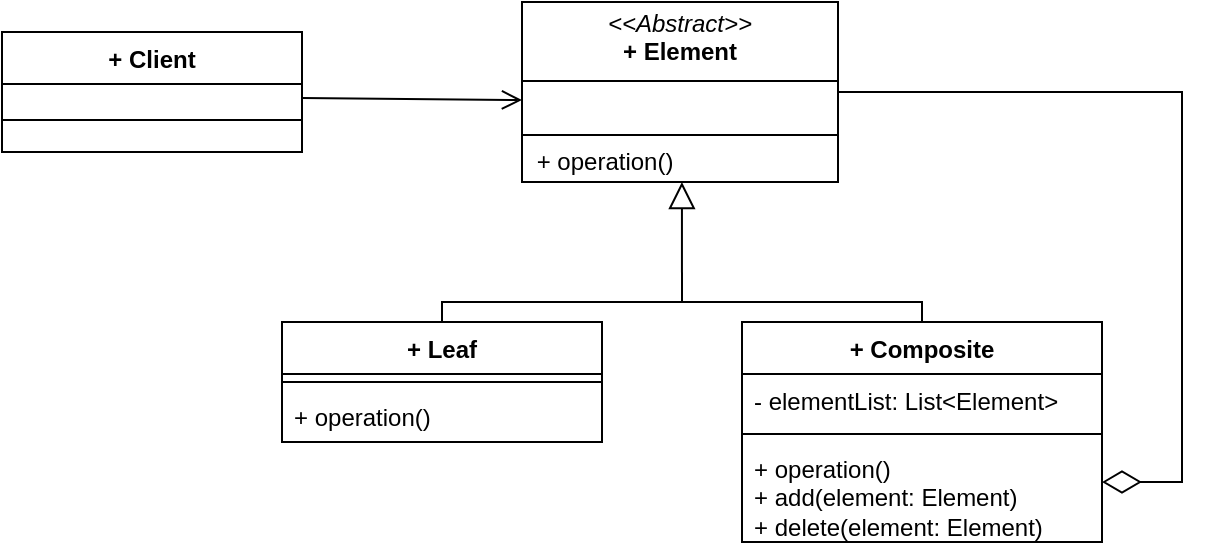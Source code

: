 <mxfile version="26.0.16">
  <diagram name="Page-1" id="Q5TdvnYj3OLMtnw9kkKN">
    <mxGraphModel dx="1043" dy="305" grid="1" gridSize="10" guides="1" tooltips="1" connect="1" arrows="1" fold="1" page="1" pageScale="1" pageWidth="570" pageHeight="940" math="0" shadow="0">
      <root>
        <mxCell id="0" />
        <mxCell id="1" parent="0" />
        <mxCell id="ACRCxIwSQY8OoluMufxe-5" value="+ Leaf" style="swimlane;fontStyle=1;align=center;verticalAlign=top;childLayout=stackLayout;horizontal=1;startSize=26;horizontalStack=0;resizeParent=1;resizeParentMax=0;resizeLast=0;collapsible=1;marginBottom=0;whiteSpace=wrap;html=1;" parent="1" vertex="1">
          <mxGeometry x="80" y="320" width="160" height="60" as="geometry" />
        </mxCell>
        <mxCell id="ACRCxIwSQY8OoluMufxe-7" value="" style="line;strokeWidth=1;fillColor=none;align=left;verticalAlign=middle;spacingTop=-1;spacingLeft=3;spacingRight=3;rotatable=0;labelPosition=right;points=[];portConstraint=eastwest;strokeColor=inherit;" parent="ACRCxIwSQY8OoluMufxe-5" vertex="1">
          <mxGeometry y="26" width="160" height="8" as="geometry" />
        </mxCell>
        <mxCell id="ACRCxIwSQY8OoluMufxe-8" value="+ operation()" style="text;strokeColor=none;fillColor=none;align=left;verticalAlign=top;spacingLeft=4;spacingRight=4;overflow=hidden;rotatable=0;points=[[0,0.5],[1,0.5]];portConstraint=eastwest;whiteSpace=wrap;html=1;" parent="ACRCxIwSQY8OoluMufxe-5" vertex="1">
          <mxGeometry y="34" width="160" height="26" as="geometry" />
        </mxCell>
        <mxCell id="ACRCxIwSQY8OoluMufxe-9" value="+ Composite" style="swimlane;fontStyle=1;align=center;verticalAlign=top;childLayout=stackLayout;horizontal=1;startSize=26;horizontalStack=0;resizeParent=1;resizeParentMax=0;resizeLast=0;collapsible=1;marginBottom=0;whiteSpace=wrap;html=1;" parent="1" vertex="1">
          <mxGeometry x="310" y="320" width="180" height="110" as="geometry" />
        </mxCell>
        <mxCell id="ACRCxIwSQY8OoluMufxe-10" value="- elementList: List&amp;lt;Element&amp;gt;" style="text;strokeColor=none;fillColor=none;align=left;verticalAlign=top;spacingLeft=4;spacingRight=4;overflow=hidden;rotatable=0;points=[[0,0.5],[1,0.5]];portConstraint=eastwest;whiteSpace=wrap;html=1;" parent="ACRCxIwSQY8OoluMufxe-9" vertex="1">
          <mxGeometry y="26" width="180" height="26" as="geometry" />
        </mxCell>
        <mxCell id="ACRCxIwSQY8OoluMufxe-11" value="" style="line;strokeWidth=1;fillColor=none;align=left;verticalAlign=middle;spacingTop=-1;spacingLeft=3;spacingRight=3;rotatable=0;labelPosition=right;points=[];portConstraint=eastwest;strokeColor=inherit;" parent="ACRCxIwSQY8OoluMufxe-9" vertex="1">
          <mxGeometry y="52" width="180" height="8" as="geometry" />
        </mxCell>
        <mxCell id="ACRCxIwSQY8OoluMufxe-12" value="+ operation()&lt;div&gt;+ add(element: Element)&lt;/div&gt;&lt;div&gt;+ delete(element: Element)&lt;/div&gt;" style="text;strokeColor=none;fillColor=none;align=left;verticalAlign=top;spacingLeft=4;spacingRight=4;overflow=hidden;rotatable=0;points=[[0,0.5],[1,0.5]];portConstraint=eastwest;whiteSpace=wrap;html=1;" parent="ACRCxIwSQY8OoluMufxe-9" vertex="1">
          <mxGeometry y="60" width="180" height="50" as="geometry" />
        </mxCell>
        <mxCell id="ACRCxIwSQY8OoluMufxe-14" value="" style="html=1;verticalAlign=bottom;labelBackgroundColor=none;endArrow=block;endFill=0;rounded=0;startSize=6;endSize=11;entryX=0.506;entryY=1;entryDx=0;entryDy=0;entryPerimeter=0;" parent="1" edge="1" target="PLIJrX_jyr7ohbHn9DBS-1">
          <mxGeometry width="160" relative="1" as="geometry">
            <mxPoint x="280" y="310" as="sourcePoint" />
            <mxPoint x="280" y="280" as="targetPoint" />
          </mxGeometry>
        </mxCell>
        <mxCell id="ACRCxIwSQY8OoluMufxe-15" value="" style="html=1;verticalAlign=bottom;labelBackgroundColor=none;endArrow=none;endFill=0;rounded=0;" parent="1" edge="1">
          <mxGeometry width="160" relative="1" as="geometry">
            <mxPoint x="160" y="310" as="sourcePoint" />
            <mxPoint x="280.5" y="310" as="targetPoint" />
          </mxGeometry>
        </mxCell>
        <mxCell id="ACRCxIwSQY8OoluMufxe-16" value="" style="html=1;verticalAlign=bottom;labelBackgroundColor=none;endArrow=none;endFill=0;rounded=0;" parent="1" edge="1">
          <mxGeometry width="160" relative="1" as="geometry">
            <mxPoint x="278" y="310" as="sourcePoint" />
            <mxPoint x="400" y="310" as="targetPoint" />
          </mxGeometry>
        </mxCell>
        <mxCell id="ACRCxIwSQY8OoluMufxe-18" value="" style="html=1;verticalAlign=bottom;labelBackgroundColor=none;endArrow=none;endFill=0;rounded=0;" parent="1" edge="1">
          <mxGeometry width="160" relative="1" as="geometry">
            <mxPoint x="160" y="320" as="sourcePoint" />
            <mxPoint x="160" y="309.5" as="targetPoint" />
          </mxGeometry>
        </mxCell>
        <mxCell id="ACRCxIwSQY8OoluMufxe-19" value="" style="html=1;verticalAlign=bottom;labelBackgroundColor=none;endArrow=none;endFill=0;rounded=0;" parent="1" edge="1">
          <mxGeometry width="160" relative="1" as="geometry">
            <mxPoint x="400" y="320" as="sourcePoint" />
            <mxPoint x="400" y="309.5" as="targetPoint" />
          </mxGeometry>
        </mxCell>
        <mxCell id="ACRCxIwSQY8OoluMufxe-20" style="edgeStyle=orthogonalEdgeStyle;rounded=0;orthogonalLoop=1;jettySize=auto;html=1;entryX=1;entryY=0.4;entryDx=0;entryDy=0;entryPerimeter=0;endArrow=diamondThin;endFill=0;endSize=17;exitX=1;exitY=0.5;exitDx=0;exitDy=0;" parent="1" source="PLIJrX_jyr7ohbHn9DBS-1" target="ACRCxIwSQY8OoluMufxe-12" edge="1">
          <mxGeometry relative="1" as="geometry">
            <mxPoint x="360" y="267" as="sourcePoint" />
            <Array as="points">
              <mxPoint x="530" y="205" />
              <mxPoint x="530" y="400" />
            </Array>
          </mxGeometry>
        </mxCell>
        <mxCell id="qnuIpuqWgv84nEFk0niO-4" value="" style="endArrow=open;html=1;rounded=0;endFill=0;endSize=8;entryX=0;entryY=0.545;entryDx=0;entryDy=0;exitX=1;exitY=0.5;exitDx=0;exitDy=0;entryPerimeter=0;" parent="1" target="PLIJrX_jyr7ohbHn9DBS-1" edge="1" source="o_QWFzV4ntqTe1NBtAjk-2">
          <mxGeometry width="50" height="50" relative="1" as="geometry">
            <mxPoint x="100" y="250" as="sourcePoint" />
            <mxPoint x="200" y="250" as="targetPoint" />
          </mxGeometry>
        </mxCell>
        <mxCell id="o_QWFzV4ntqTe1NBtAjk-1" value="+ Client" style="swimlane;fontStyle=1;align=center;verticalAlign=top;childLayout=stackLayout;horizontal=1;startSize=26;horizontalStack=0;resizeParent=1;resizeParentMax=0;resizeLast=0;collapsible=1;marginBottom=0;whiteSpace=wrap;html=1;" parent="1" vertex="1">
          <mxGeometry x="-60" y="175" width="150" height="60" as="geometry" />
        </mxCell>
        <mxCell id="o_QWFzV4ntqTe1NBtAjk-2" value="&amp;nbsp;" style="text;strokeColor=none;fillColor=none;align=left;verticalAlign=top;spacingLeft=4;spacingRight=4;overflow=hidden;rotatable=0;points=[[0,0.5],[1,0.5]];portConstraint=eastwest;whiteSpace=wrap;html=1;" parent="o_QWFzV4ntqTe1NBtAjk-1" vertex="1">
          <mxGeometry y="26" width="150" height="14" as="geometry" />
        </mxCell>
        <mxCell id="o_QWFzV4ntqTe1NBtAjk-3" value="" style="line;strokeWidth=1;fillColor=none;align=left;verticalAlign=middle;spacingTop=-1;spacingLeft=3;spacingRight=3;rotatable=0;labelPosition=right;points=[];portConstraint=eastwest;strokeColor=inherit;" parent="o_QWFzV4ntqTe1NBtAjk-1" vertex="1">
          <mxGeometry y="40" width="150" height="8" as="geometry" />
        </mxCell>
        <mxCell id="o_QWFzV4ntqTe1NBtAjk-4" value="&amp;nbsp;" style="text;strokeColor=none;fillColor=none;align=left;verticalAlign=top;spacingLeft=4;spacingRight=4;overflow=hidden;rotatable=0;points=[[0,0.5],[1,0.5]];portConstraint=eastwest;whiteSpace=wrap;html=1;" parent="o_QWFzV4ntqTe1NBtAjk-1" vertex="1">
          <mxGeometry y="48" width="150" height="12" as="geometry" />
        </mxCell>
        <mxCell id="PLIJrX_jyr7ohbHn9DBS-1" value="&lt;p style=&quot;margin:0px;margin-top:4px;text-align:center;&quot;&gt;&lt;i&gt;&amp;lt;&amp;lt;Abstract&amp;gt;&amp;gt;&lt;/i&gt;&lt;br&gt;&lt;b&gt;+ Element&lt;/b&gt;&lt;/p&gt;&lt;hr size=&quot;1&quot; style=&quot;border-style:solid;&quot;&gt;&lt;p style=&quot;margin:0px;margin-left:4px;&quot;&gt;&lt;br&gt;&lt;/p&gt;&lt;hr size=&quot;1&quot; style=&quot;border-style:solid;&quot;&gt;&lt;p style=&quot;margin:0px;margin-left:4px;&quot;&gt;&amp;nbsp;+ operation()&lt;/p&gt;" style="verticalAlign=top;align=left;overflow=fill;html=1;whiteSpace=wrap;fillColor=none;" vertex="1" parent="1">
          <mxGeometry x="200" y="160" width="158" height="90" as="geometry" />
        </mxCell>
      </root>
    </mxGraphModel>
  </diagram>
</mxfile>
